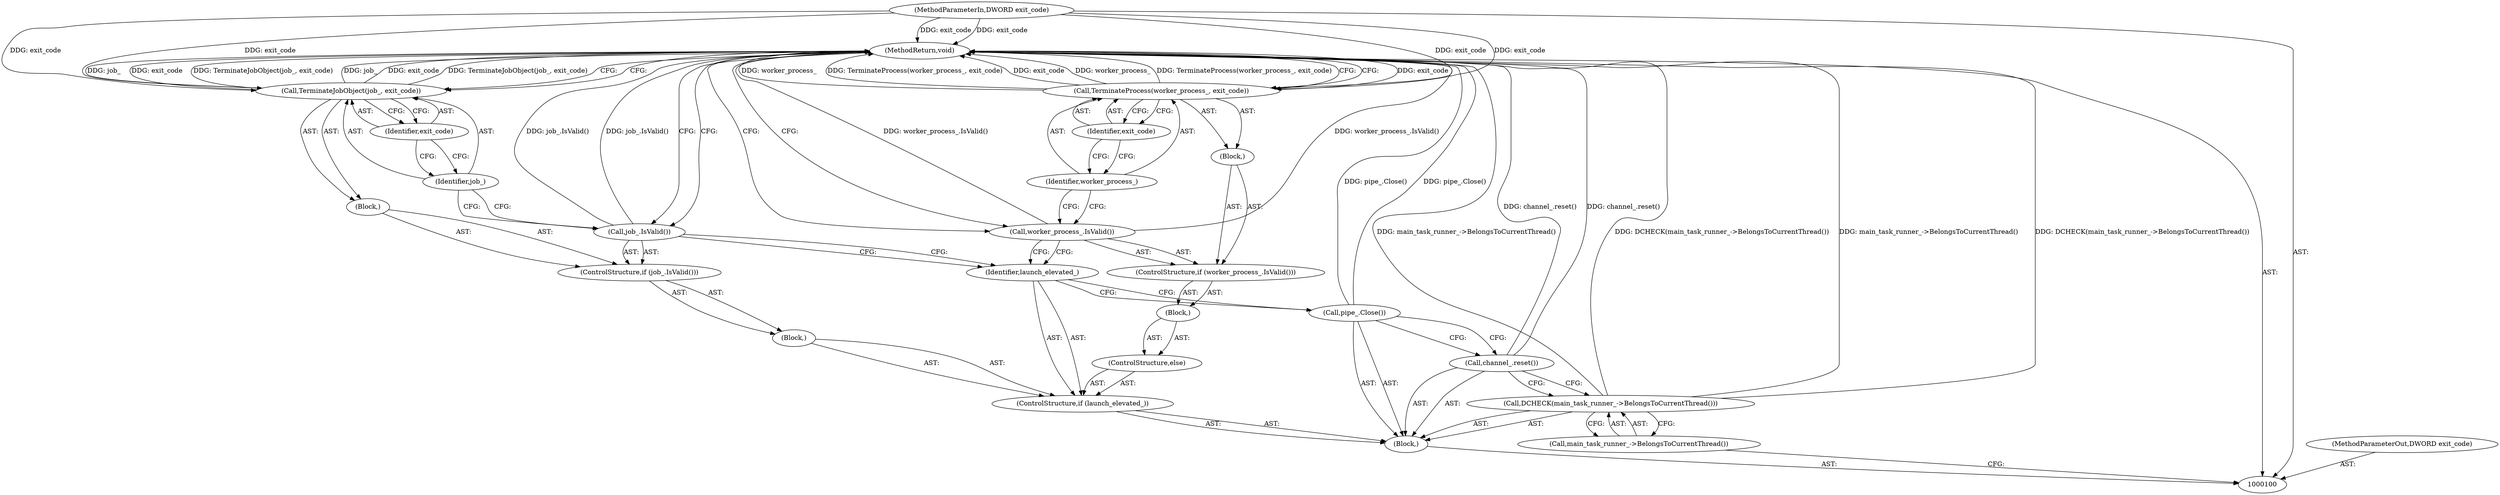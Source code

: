 digraph "0_Chrome_b15c87071f906301bccc824ce013966ca93998c7_18" {
"1000124" [label="(MethodReturn,void)"];
"1000101" [label="(MethodParameterIn,DWORD exit_code)"];
"1000158" [label="(MethodParameterOut,DWORD exit_code)"];
"1000102" [label="(Block,)"];
"1000116" [label="(ControlStructure,else)"];
"1000117" [label="(Block,)"];
"1000120" [label="(Block,)"];
"1000118" [label="(ControlStructure,if (worker_process_.IsValid()))"];
"1000119" [label="(Call,worker_process_.IsValid())"];
"1000122" [label="(Identifier,worker_process_)"];
"1000123" [label="(Identifier,exit_code)"];
"1000121" [label="(Call,TerminateProcess(worker_process_, exit_code))"];
"1000104" [label="(Call,main_task_runner_->BelongsToCurrentThread())"];
"1000103" [label="(Call,DCHECK(main_task_runner_->BelongsToCurrentThread()))"];
"1000105" [label="(Call,channel_.reset())"];
"1000106" [label="(Call,pipe_.Close())"];
"1000109" [label="(Block,)"];
"1000107" [label="(ControlStructure,if (launch_elevated_))"];
"1000108" [label="(Identifier,launch_elevated_)"];
"1000112" [label="(Block,)"];
"1000110" [label="(ControlStructure,if (job_.IsValid()))"];
"1000111" [label="(Call,job_.IsValid())"];
"1000114" [label="(Identifier,job_)"];
"1000115" [label="(Identifier,exit_code)"];
"1000113" [label="(Call,TerminateJobObject(job_, exit_code))"];
"1000124" -> "1000100"  [label="AST: "];
"1000124" -> "1000113"  [label="CFG: "];
"1000124" -> "1000111"  [label="CFG: "];
"1000124" -> "1000121"  [label="CFG: "];
"1000124" -> "1000119"  [label="CFG: "];
"1000103" -> "1000124"  [label="DDG: main_task_runner_->BelongsToCurrentThread()"];
"1000103" -> "1000124"  [label="DDG: DCHECK(main_task_runner_->BelongsToCurrentThread())"];
"1000105" -> "1000124"  [label="DDG: channel_.reset()"];
"1000113" -> "1000124"  [label="DDG: job_"];
"1000113" -> "1000124"  [label="DDG: exit_code"];
"1000113" -> "1000124"  [label="DDG: TerminateJobObject(job_, exit_code)"];
"1000121" -> "1000124"  [label="DDG: exit_code"];
"1000121" -> "1000124"  [label="DDG: worker_process_"];
"1000121" -> "1000124"  [label="DDG: TerminateProcess(worker_process_, exit_code)"];
"1000119" -> "1000124"  [label="DDG: worker_process_.IsValid()"];
"1000111" -> "1000124"  [label="DDG: job_.IsValid()"];
"1000106" -> "1000124"  [label="DDG: pipe_.Close()"];
"1000101" -> "1000124"  [label="DDG: exit_code"];
"1000101" -> "1000100"  [label="AST: "];
"1000101" -> "1000124"  [label="DDG: exit_code"];
"1000101" -> "1000113"  [label="DDG: exit_code"];
"1000101" -> "1000121"  [label="DDG: exit_code"];
"1000158" -> "1000100"  [label="AST: "];
"1000102" -> "1000100"  [label="AST: "];
"1000103" -> "1000102"  [label="AST: "];
"1000105" -> "1000102"  [label="AST: "];
"1000106" -> "1000102"  [label="AST: "];
"1000107" -> "1000102"  [label="AST: "];
"1000116" -> "1000107"  [label="AST: "];
"1000117" -> "1000116"  [label="AST: "];
"1000117" -> "1000116"  [label="AST: "];
"1000118" -> "1000117"  [label="AST: "];
"1000120" -> "1000118"  [label="AST: "];
"1000121" -> "1000120"  [label="AST: "];
"1000118" -> "1000117"  [label="AST: "];
"1000119" -> "1000118"  [label="AST: "];
"1000120" -> "1000118"  [label="AST: "];
"1000119" -> "1000118"  [label="AST: "];
"1000119" -> "1000108"  [label="CFG: "];
"1000122" -> "1000119"  [label="CFG: "];
"1000124" -> "1000119"  [label="CFG: "];
"1000119" -> "1000124"  [label="DDG: worker_process_.IsValid()"];
"1000122" -> "1000121"  [label="AST: "];
"1000122" -> "1000119"  [label="CFG: "];
"1000123" -> "1000122"  [label="CFG: "];
"1000123" -> "1000121"  [label="AST: "];
"1000123" -> "1000122"  [label="CFG: "];
"1000121" -> "1000123"  [label="CFG: "];
"1000121" -> "1000120"  [label="AST: "];
"1000121" -> "1000123"  [label="CFG: "];
"1000122" -> "1000121"  [label="AST: "];
"1000123" -> "1000121"  [label="AST: "];
"1000124" -> "1000121"  [label="CFG: "];
"1000121" -> "1000124"  [label="DDG: exit_code"];
"1000121" -> "1000124"  [label="DDG: worker_process_"];
"1000121" -> "1000124"  [label="DDG: TerminateProcess(worker_process_, exit_code)"];
"1000101" -> "1000121"  [label="DDG: exit_code"];
"1000104" -> "1000103"  [label="AST: "];
"1000104" -> "1000100"  [label="CFG: "];
"1000103" -> "1000104"  [label="CFG: "];
"1000103" -> "1000102"  [label="AST: "];
"1000103" -> "1000104"  [label="CFG: "];
"1000104" -> "1000103"  [label="AST: "];
"1000105" -> "1000103"  [label="CFG: "];
"1000103" -> "1000124"  [label="DDG: main_task_runner_->BelongsToCurrentThread()"];
"1000103" -> "1000124"  [label="DDG: DCHECK(main_task_runner_->BelongsToCurrentThread())"];
"1000105" -> "1000102"  [label="AST: "];
"1000105" -> "1000103"  [label="CFG: "];
"1000106" -> "1000105"  [label="CFG: "];
"1000105" -> "1000124"  [label="DDG: channel_.reset()"];
"1000106" -> "1000102"  [label="AST: "];
"1000106" -> "1000105"  [label="CFG: "];
"1000108" -> "1000106"  [label="CFG: "];
"1000106" -> "1000124"  [label="DDG: pipe_.Close()"];
"1000109" -> "1000107"  [label="AST: "];
"1000110" -> "1000109"  [label="AST: "];
"1000107" -> "1000102"  [label="AST: "];
"1000108" -> "1000107"  [label="AST: "];
"1000109" -> "1000107"  [label="AST: "];
"1000116" -> "1000107"  [label="AST: "];
"1000108" -> "1000107"  [label="AST: "];
"1000108" -> "1000106"  [label="CFG: "];
"1000111" -> "1000108"  [label="CFG: "];
"1000119" -> "1000108"  [label="CFG: "];
"1000112" -> "1000110"  [label="AST: "];
"1000113" -> "1000112"  [label="AST: "];
"1000110" -> "1000109"  [label="AST: "];
"1000111" -> "1000110"  [label="AST: "];
"1000112" -> "1000110"  [label="AST: "];
"1000111" -> "1000110"  [label="AST: "];
"1000111" -> "1000108"  [label="CFG: "];
"1000114" -> "1000111"  [label="CFG: "];
"1000124" -> "1000111"  [label="CFG: "];
"1000111" -> "1000124"  [label="DDG: job_.IsValid()"];
"1000114" -> "1000113"  [label="AST: "];
"1000114" -> "1000111"  [label="CFG: "];
"1000115" -> "1000114"  [label="CFG: "];
"1000115" -> "1000113"  [label="AST: "];
"1000115" -> "1000114"  [label="CFG: "];
"1000113" -> "1000115"  [label="CFG: "];
"1000113" -> "1000112"  [label="AST: "];
"1000113" -> "1000115"  [label="CFG: "];
"1000114" -> "1000113"  [label="AST: "];
"1000115" -> "1000113"  [label="AST: "];
"1000124" -> "1000113"  [label="CFG: "];
"1000113" -> "1000124"  [label="DDG: job_"];
"1000113" -> "1000124"  [label="DDG: exit_code"];
"1000113" -> "1000124"  [label="DDG: TerminateJobObject(job_, exit_code)"];
"1000101" -> "1000113"  [label="DDG: exit_code"];
}
